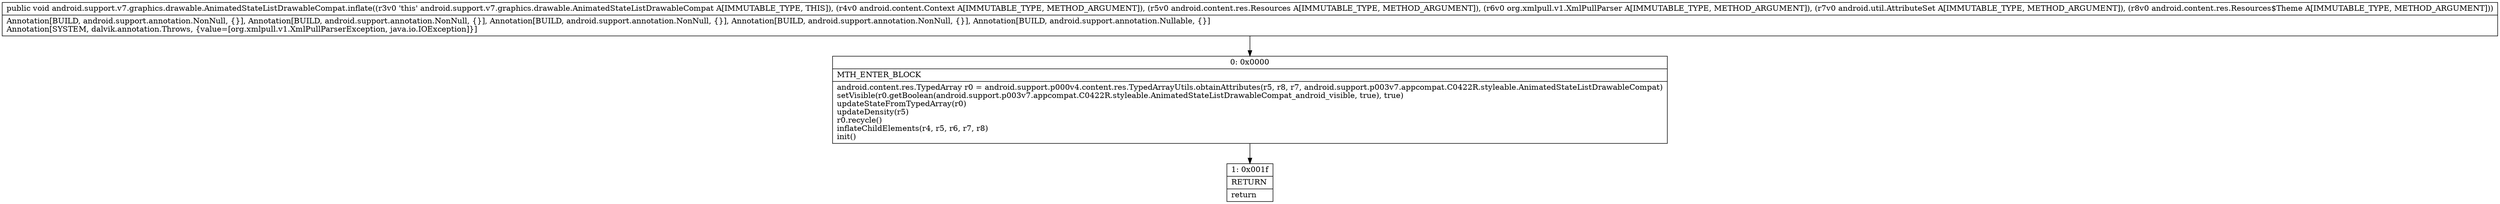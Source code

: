 digraph "CFG forandroid.support.v7.graphics.drawable.AnimatedStateListDrawableCompat.inflate(Landroid\/content\/Context;Landroid\/content\/res\/Resources;Lorg\/xmlpull\/v1\/XmlPullParser;Landroid\/util\/AttributeSet;Landroid\/content\/res\/Resources$Theme;)V" {
Node_0 [shape=record,label="{0\:\ 0x0000|MTH_ENTER_BLOCK\l|android.content.res.TypedArray r0 = android.support.p000v4.content.res.TypedArrayUtils.obtainAttributes(r5, r8, r7, android.support.p003v7.appcompat.C0422R.styleable.AnimatedStateListDrawableCompat)\lsetVisible(r0.getBoolean(android.support.p003v7.appcompat.C0422R.styleable.AnimatedStateListDrawableCompat_android_visible, true), true)\lupdateStateFromTypedArray(r0)\lupdateDensity(r5)\lr0.recycle()\linflateChildElements(r4, r5, r6, r7, r8)\linit()\l}"];
Node_1 [shape=record,label="{1\:\ 0x001f|RETURN\l|return\l}"];
MethodNode[shape=record,label="{public void android.support.v7.graphics.drawable.AnimatedStateListDrawableCompat.inflate((r3v0 'this' android.support.v7.graphics.drawable.AnimatedStateListDrawableCompat A[IMMUTABLE_TYPE, THIS]), (r4v0 android.content.Context A[IMMUTABLE_TYPE, METHOD_ARGUMENT]), (r5v0 android.content.res.Resources A[IMMUTABLE_TYPE, METHOD_ARGUMENT]), (r6v0 org.xmlpull.v1.XmlPullParser A[IMMUTABLE_TYPE, METHOD_ARGUMENT]), (r7v0 android.util.AttributeSet A[IMMUTABLE_TYPE, METHOD_ARGUMENT]), (r8v0 android.content.res.Resources$Theme A[IMMUTABLE_TYPE, METHOD_ARGUMENT]))  | Annotation[BUILD, android.support.annotation.NonNull, \{\}], Annotation[BUILD, android.support.annotation.NonNull, \{\}], Annotation[BUILD, android.support.annotation.NonNull, \{\}], Annotation[BUILD, android.support.annotation.NonNull, \{\}], Annotation[BUILD, android.support.annotation.Nullable, \{\}]\lAnnotation[SYSTEM, dalvik.annotation.Throws, \{value=[org.xmlpull.v1.XmlPullParserException, java.io.IOException]\}]\l}"];
MethodNode -> Node_0;
Node_0 -> Node_1;
}

